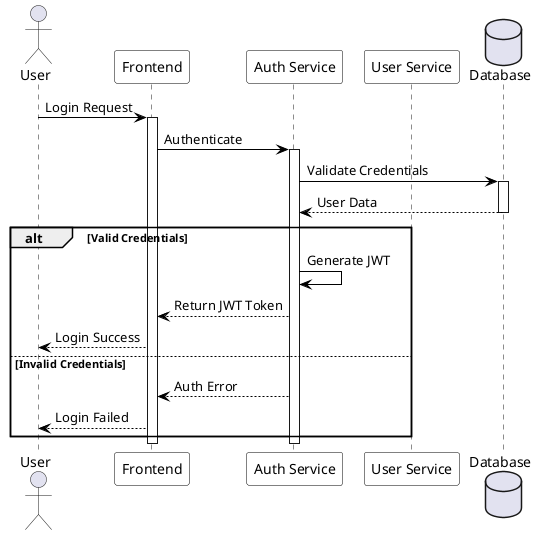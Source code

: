 @startuml Authentication Flow

skinparam sequence {
    ArrowColor Black
    LifeLineBackgroundColor White
    ParticipantBackgroundColor White
    ParticipantBorderColor Black
    BoxBorderColor Black
}

actor User
participant "Frontend" as F
participant "Auth Service" as A
participant "User Service" as U
database "Database" as D

User -> F: Login Request
activate F

F -> A: Authenticate
activate A

A -> D: Validate Credentials
activate D
D --> A: User Data
deactivate D

alt Valid Credentials
    A -> A: Generate JWT
    A --> F: Return JWT Token
    F --> User: Login Success
else Invalid Credentials
    A --> F: Auth Error
    F --> User: Login Failed
end

deactivate A
deactivate F

@enduml

